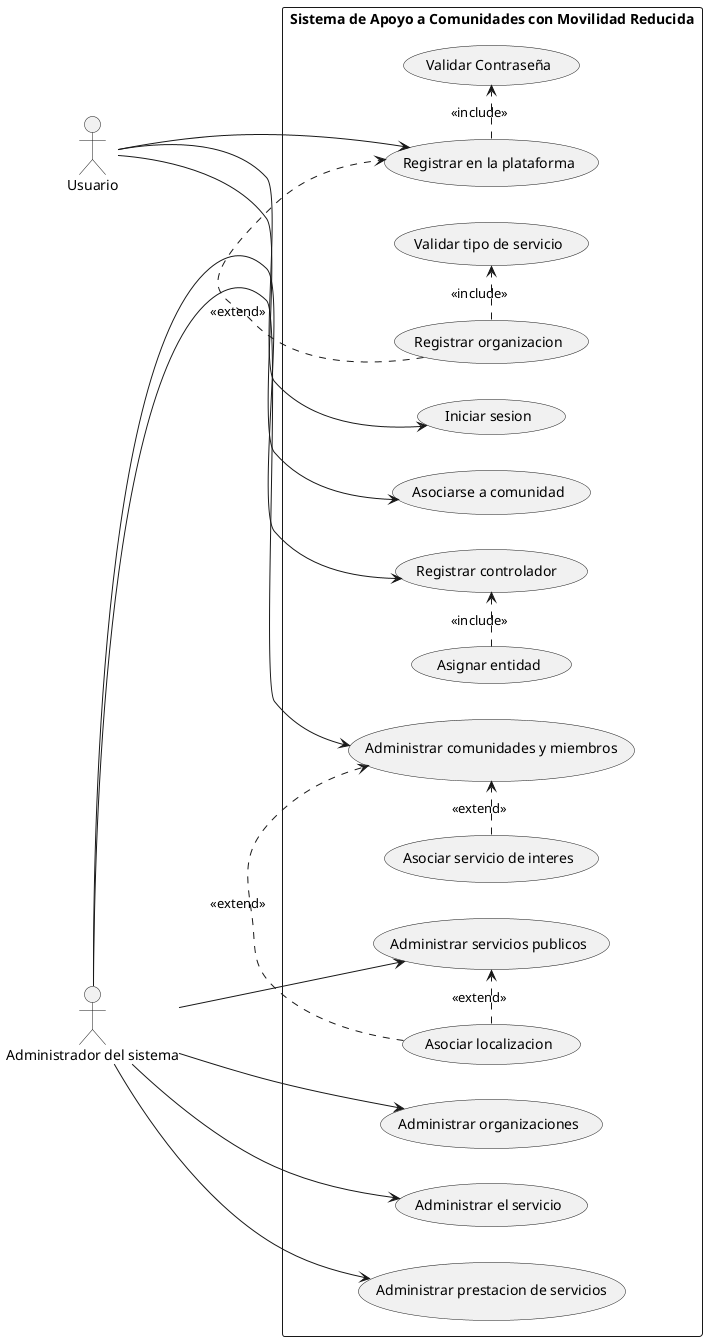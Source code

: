 @startuml
left to right direction
rectangle "Sistema de Apoyo a Comunidades con Movilidad Reducida" {
  usecase "Registrar en la plataforma" as UC1
  usecase "Iniciar sesion" as UC2
  UC1 .> (Validar Contraseña) :<<include>>
  usecase "Registrar organizacion" as UC7
  usecase "Asociarse a comunidad" as UC9
  UC7 .> UC1: <<extend>>
  UC7 .> (Validar tipo de servicio): <<include>>

  usecase "Administrar organizaciones" as UC3
  usecase "Administrar el servicio" as UC4
  usecase "Administrar prestacion de servicios" as UC5
  usecase "Administrar comunidades y miembros" as UC6
  usecase "Administrar servicios publicos" as UC8
  usecase "Registrar controlador " as UC10
  (Asignar entidad) .> UC10 : <<include>>

  usecase "Asociar localizacion" as UC11
  UC11 .> UC6 : <<extend>>
  UC11 .> UC8 : <<extend>>
  (Asociar servicio de interes) .> UC6 : <<extend>>


}
actor Usuario as user
user --> UC1
user --> UC2
user --> UC9

"Administrador del sistema" as Admin
Admin --> UC3
Admin --> UC4
Admin --> UC5
Admin --> UC6
Admin --> UC8
Admin --> UC10



@enduml

